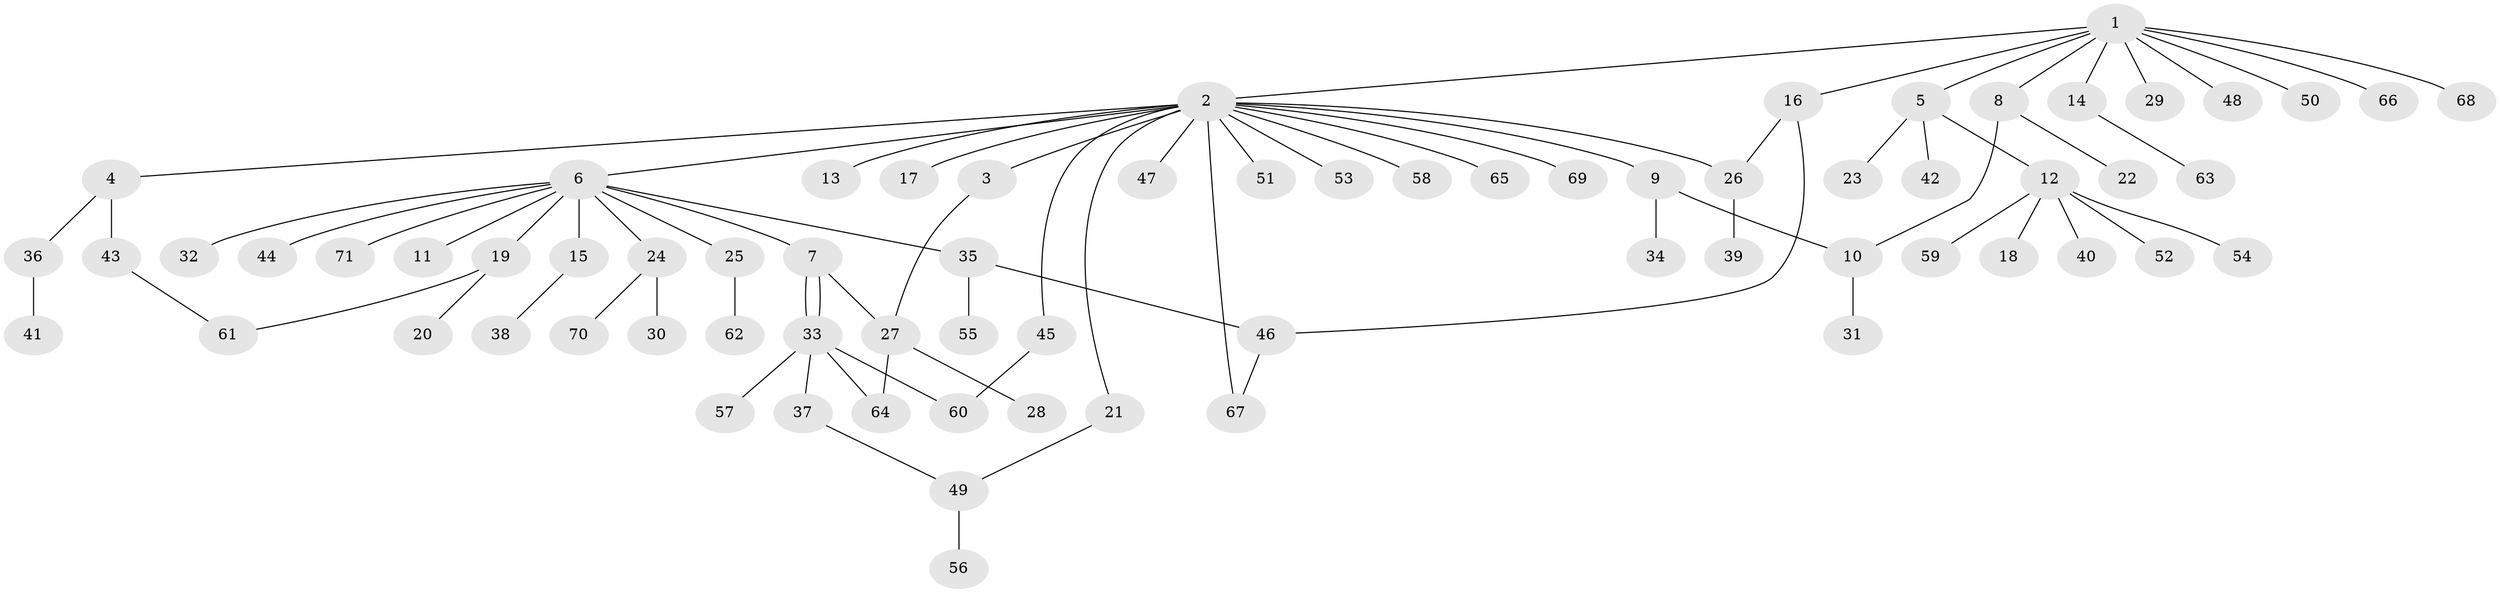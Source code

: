 // Generated by graph-tools (version 1.1) at 2025/35/03/09/25 02:35:37]
// undirected, 71 vertices, 80 edges
graph export_dot {
graph [start="1"]
  node [color=gray90,style=filled];
  1;
  2;
  3;
  4;
  5;
  6;
  7;
  8;
  9;
  10;
  11;
  12;
  13;
  14;
  15;
  16;
  17;
  18;
  19;
  20;
  21;
  22;
  23;
  24;
  25;
  26;
  27;
  28;
  29;
  30;
  31;
  32;
  33;
  34;
  35;
  36;
  37;
  38;
  39;
  40;
  41;
  42;
  43;
  44;
  45;
  46;
  47;
  48;
  49;
  50;
  51;
  52;
  53;
  54;
  55;
  56;
  57;
  58;
  59;
  60;
  61;
  62;
  63;
  64;
  65;
  66;
  67;
  68;
  69;
  70;
  71;
  1 -- 2;
  1 -- 5;
  1 -- 8;
  1 -- 14;
  1 -- 16;
  1 -- 29;
  1 -- 48;
  1 -- 50;
  1 -- 66;
  1 -- 68;
  2 -- 3;
  2 -- 4;
  2 -- 6;
  2 -- 9;
  2 -- 13;
  2 -- 17;
  2 -- 21;
  2 -- 26;
  2 -- 45;
  2 -- 47;
  2 -- 51;
  2 -- 53;
  2 -- 58;
  2 -- 65;
  2 -- 67;
  2 -- 69;
  3 -- 27;
  4 -- 36;
  4 -- 43;
  5 -- 12;
  5 -- 23;
  5 -- 42;
  6 -- 7;
  6 -- 11;
  6 -- 15;
  6 -- 19;
  6 -- 24;
  6 -- 25;
  6 -- 32;
  6 -- 35;
  6 -- 44;
  6 -- 71;
  7 -- 27;
  7 -- 33;
  7 -- 33;
  8 -- 10;
  8 -- 22;
  9 -- 10;
  9 -- 34;
  10 -- 31;
  12 -- 18;
  12 -- 40;
  12 -- 52;
  12 -- 54;
  12 -- 59;
  14 -- 63;
  15 -- 38;
  16 -- 26;
  16 -- 46;
  19 -- 20;
  19 -- 61;
  21 -- 49;
  24 -- 30;
  24 -- 70;
  25 -- 62;
  26 -- 39;
  27 -- 28;
  27 -- 64;
  33 -- 37;
  33 -- 57;
  33 -- 60;
  33 -- 64;
  35 -- 46;
  35 -- 55;
  36 -- 41;
  37 -- 49;
  43 -- 61;
  45 -- 60;
  46 -- 67;
  49 -- 56;
}
